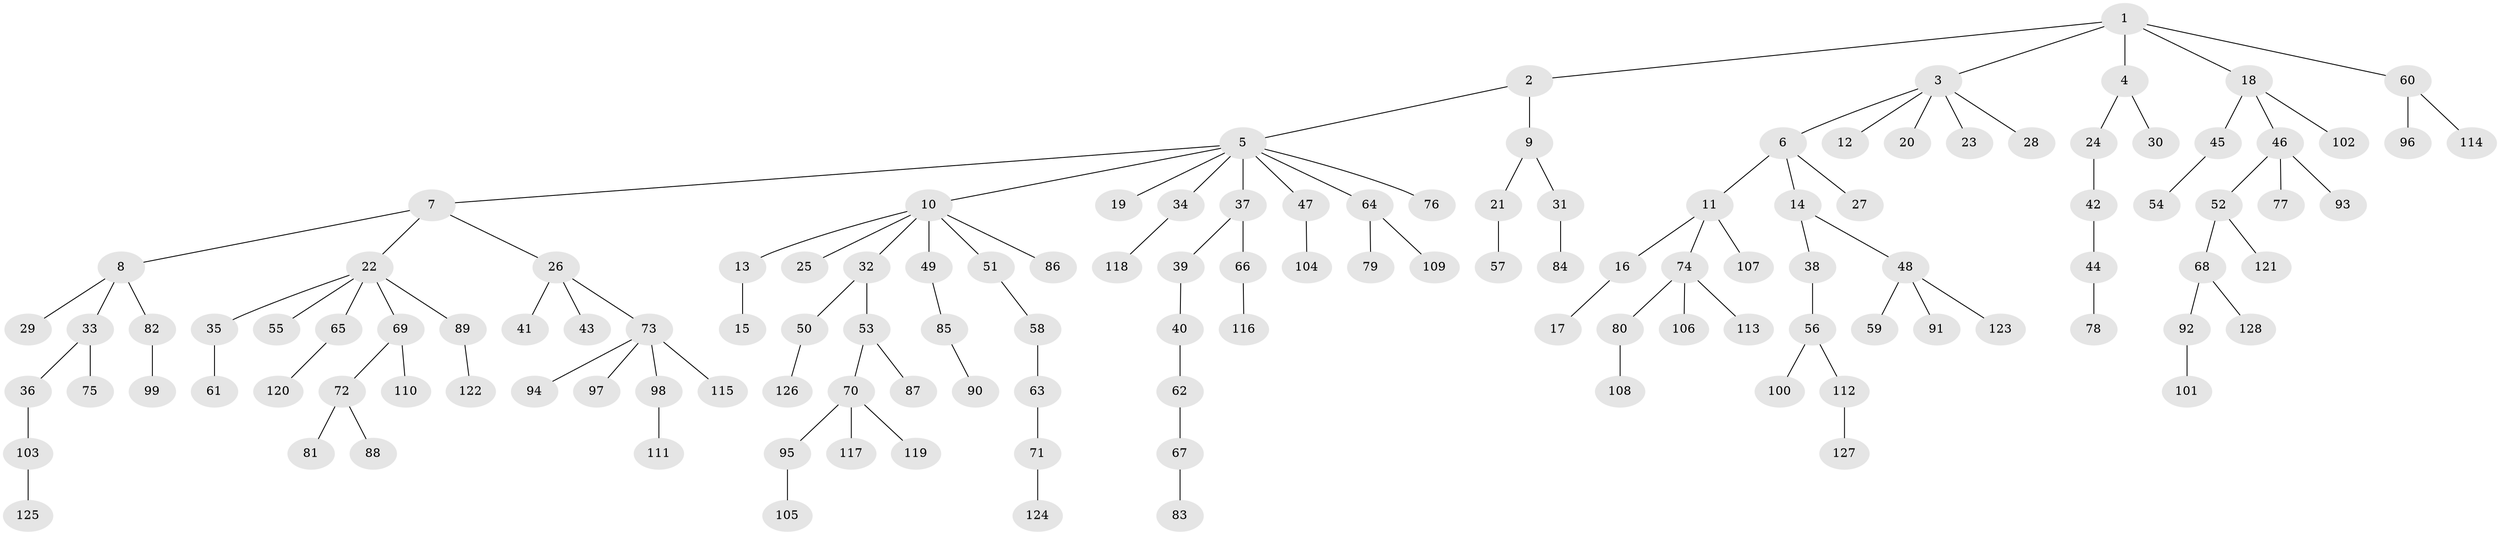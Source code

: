 // coarse degree distribution, {6: 0.022988505747126436, 5: 0.022988505747126436, 2: 0.14942528735632185, 9: 0.011494252873563218, 8: 0.011494252873563218, 4: 0.05747126436781609, 3: 0.10344827586206896, 7: 0.011494252873563218, 1: 0.6091954022988506}
// Generated by graph-tools (version 1.1) at 2025/52/02/27/25 19:52:11]
// undirected, 128 vertices, 127 edges
graph export_dot {
graph [start="1"]
  node [color=gray90,style=filled];
  1;
  2;
  3;
  4;
  5;
  6;
  7;
  8;
  9;
  10;
  11;
  12;
  13;
  14;
  15;
  16;
  17;
  18;
  19;
  20;
  21;
  22;
  23;
  24;
  25;
  26;
  27;
  28;
  29;
  30;
  31;
  32;
  33;
  34;
  35;
  36;
  37;
  38;
  39;
  40;
  41;
  42;
  43;
  44;
  45;
  46;
  47;
  48;
  49;
  50;
  51;
  52;
  53;
  54;
  55;
  56;
  57;
  58;
  59;
  60;
  61;
  62;
  63;
  64;
  65;
  66;
  67;
  68;
  69;
  70;
  71;
  72;
  73;
  74;
  75;
  76;
  77;
  78;
  79;
  80;
  81;
  82;
  83;
  84;
  85;
  86;
  87;
  88;
  89;
  90;
  91;
  92;
  93;
  94;
  95;
  96;
  97;
  98;
  99;
  100;
  101;
  102;
  103;
  104;
  105;
  106;
  107;
  108;
  109;
  110;
  111;
  112;
  113;
  114;
  115;
  116;
  117;
  118;
  119;
  120;
  121;
  122;
  123;
  124;
  125;
  126;
  127;
  128;
  1 -- 2;
  1 -- 3;
  1 -- 4;
  1 -- 18;
  1 -- 60;
  2 -- 5;
  2 -- 9;
  3 -- 6;
  3 -- 12;
  3 -- 20;
  3 -- 23;
  3 -- 28;
  4 -- 24;
  4 -- 30;
  5 -- 7;
  5 -- 10;
  5 -- 19;
  5 -- 34;
  5 -- 37;
  5 -- 47;
  5 -- 64;
  5 -- 76;
  6 -- 11;
  6 -- 14;
  6 -- 27;
  7 -- 8;
  7 -- 22;
  7 -- 26;
  8 -- 29;
  8 -- 33;
  8 -- 82;
  9 -- 21;
  9 -- 31;
  10 -- 13;
  10 -- 25;
  10 -- 32;
  10 -- 49;
  10 -- 51;
  10 -- 86;
  11 -- 16;
  11 -- 74;
  11 -- 107;
  13 -- 15;
  14 -- 38;
  14 -- 48;
  16 -- 17;
  18 -- 45;
  18 -- 46;
  18 -- 102;
  21 -- 57;
  22 -- 35;
  22 -- 55;
  22 -- 65;
  22 -- 69;
  22 -- 89;
  24 -- 42;
  26 -- 41;
  26 -- 43;
  26 -- 73;
  31 -- 84;
  32 -- 50;
  32 -- 53;
  33 -- 36;
  33 -- 75;
  34 -- 118;
  35 -- 61;
  36 -- 103;
  37 -- 39;
  37 -- 66;
  38 -- 56;
  39 -- 40;
  40 -- 62;
  42 -- 44;
  44 -- 78;
  45 -- 54;
  46 -- 52;
  46 -- 77;
  46 -- 93;
  47 -- 104;
  48 -- 59;
  48 -- 91;
  48 -- 123;
  49 -- 85;
  50 -- 126;
  51 -- 58;
  52 -- 68;
  52 -- 121;
  53 -- 70;
  53 -- 87;
  56 -- 100;
  56 -- 112;
  58 -- 63;
  60 -- 96;
  60 -- 114;
  62 -- 67;
  63 -- 71;
  64 -- 79;
  64 -- 109;
  65 -- 120;
  66 -- 116;
  67 -- 83;
  68 -- 92;
  68 -- 128;
  69 -- 72;
  69 -- 110;
  70 -- 95;
  70 -- 117;
  70 -- 119;
  71 -- 124;
  72 -- 81;
  72 -- 88;
  73 -- 94;
  73 -- 97;
  73 -- 98;
  73 -- 115;
  74 -- 80;
  74 -- 106;
  74 -- 113;
  80 -- 108;
  82 -- 99;
  85 -- 90;
  89 -- 122;
  92 -- 101;
  95 -- 105;
  98 -- 111;
  103 -- 125;
  112 -- 127;
}

